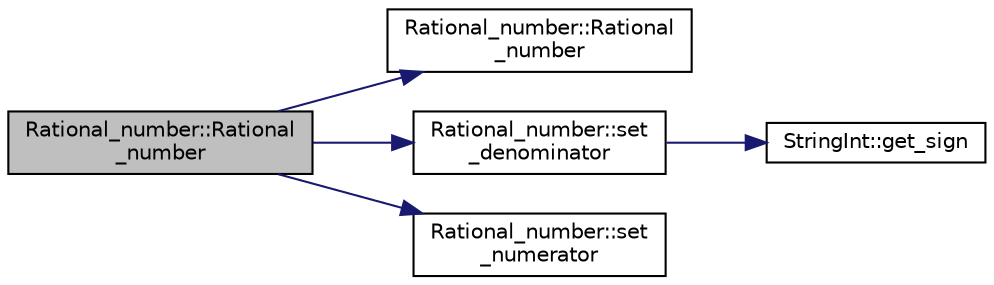 digraph "Rational_number::Rational_number"
{
 // LATEX_PDF_SIZE
  edge [fontname="Helvetica",fontsize="10",labelfontname="Helvetica",labelfontsize="10"];
  node [fontname="Helvetica",fontsize="10",shape=record];
  rankdir="LR";
  Node1 [label="Rational_number::Rational\l_number",height=0.2,width=0.4,color="black", fillcolor="grey75", style="filled", fontcolor="black",tooltip="Constructor for casting from float."];
  Node1 -> Node2 [color="midnightblue",fontsize="10",style="solid",fontname="Helvetica"];
  Node2 [label="Rational_number::Rational\l_number",height=0.2,width=0.4,color="black", fillcolor="white", style="filled",URL="$classRational__number.html#a64a97e56017305272df21f41fcd14a96",tooltip="Default constructor."];
  Node1 -> Node3 [color="midnightblue",fontsize="10",style="solid",fontname="Helvetica"];
  Node3 [label="Rational_number::set\l_denominator",height=0.2,width=0.4,color="black", fillcolor="white", style="filled",URL="$classRational__number.html#ad245c32d03f01ad39d60bef228f98794",tooltip="denominator setter."];
  Node3 -> Node4 [color="midnightblue",fontsize="10",style="solid",fontname="Helvetica"];
  Node4 [label="StringInt::get_sign",height=0.2,width=0.4,color="black", fillcolor="white", style="filled",URL="$classStringInt.html#a8cb6b9175fda26bad6be2adec5ca6f57",tooltip="sign getter."];
  Node1 -> Node5 [color="midnightblue",fontsize="10",style="solid",fontname="Helvetica"];
  Node5 [label="Rational_number::set\l_numerator",height=0.2,width=0.4,color="black", fillcolor="white", style="filled",URL="$classRational__number.html#a75b23ec7229fe63be06c924e7f06c83d",tooltip="numerator setter."];
}
